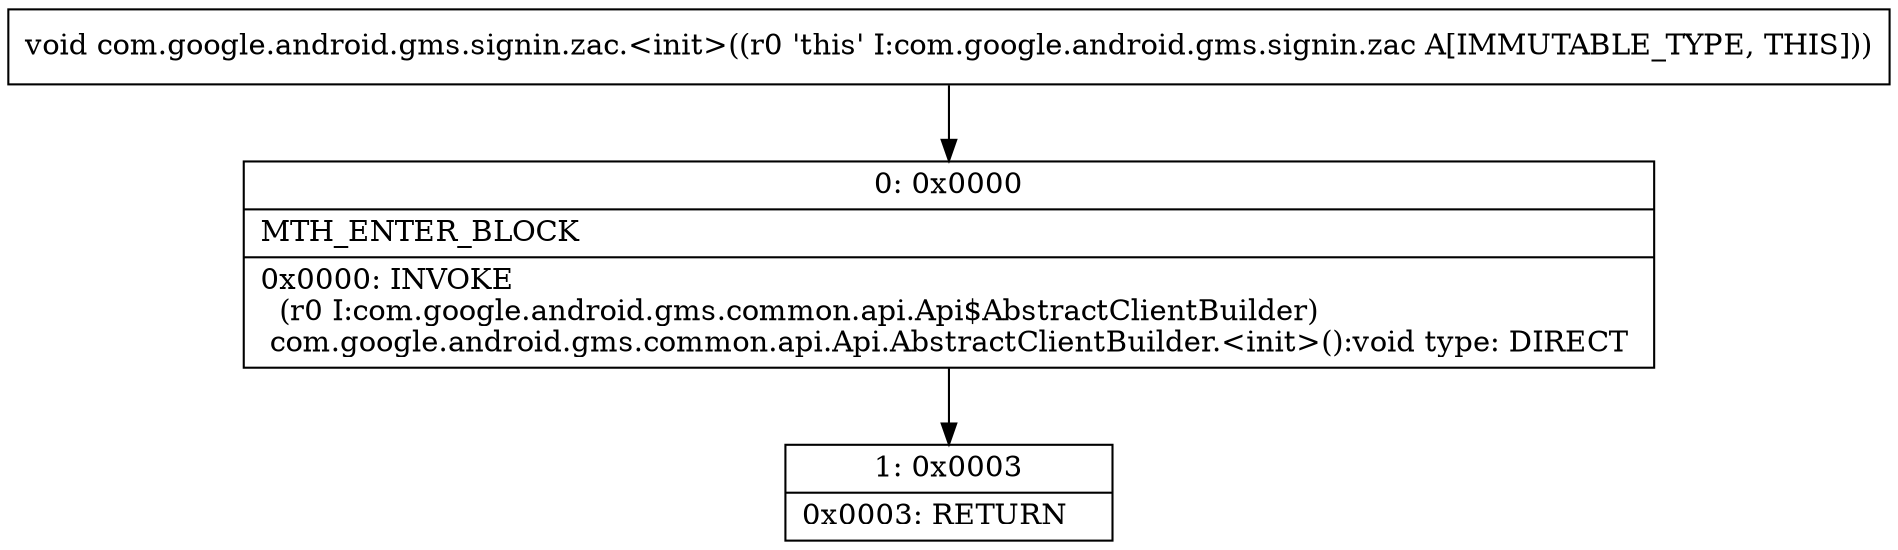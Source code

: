 digraph "CFG forcom.google.android.gms.signin.zac.\<init\>()V" {
Node_0 [shape=record,label="{0\:\ 0x0000|MTH_ENTER_BLOCK\l|0x0000: INVOKE  \l  (r0 I:com.google.android.gms.common.api.Api$AbstractClientBuilder)\l com.google.android.gms.common.api.Api.AbstractClientBuilder.\<init\>():void type: DIRECT \l}"];
Node_1 [shape=record,label="{1\:\ 0x0003|0x0003: RETURN   \l}"];
MethodNode[shape=record,label="{void com.google.android.gms.signin.zac.\<init\>((r0 'this' I:com.google.android.gms.signin.zac A[IMMUTABLE_TYPE, THIS])) }"];
MethodNode -> Node_0;
Node_0 -> Node_1;
}

